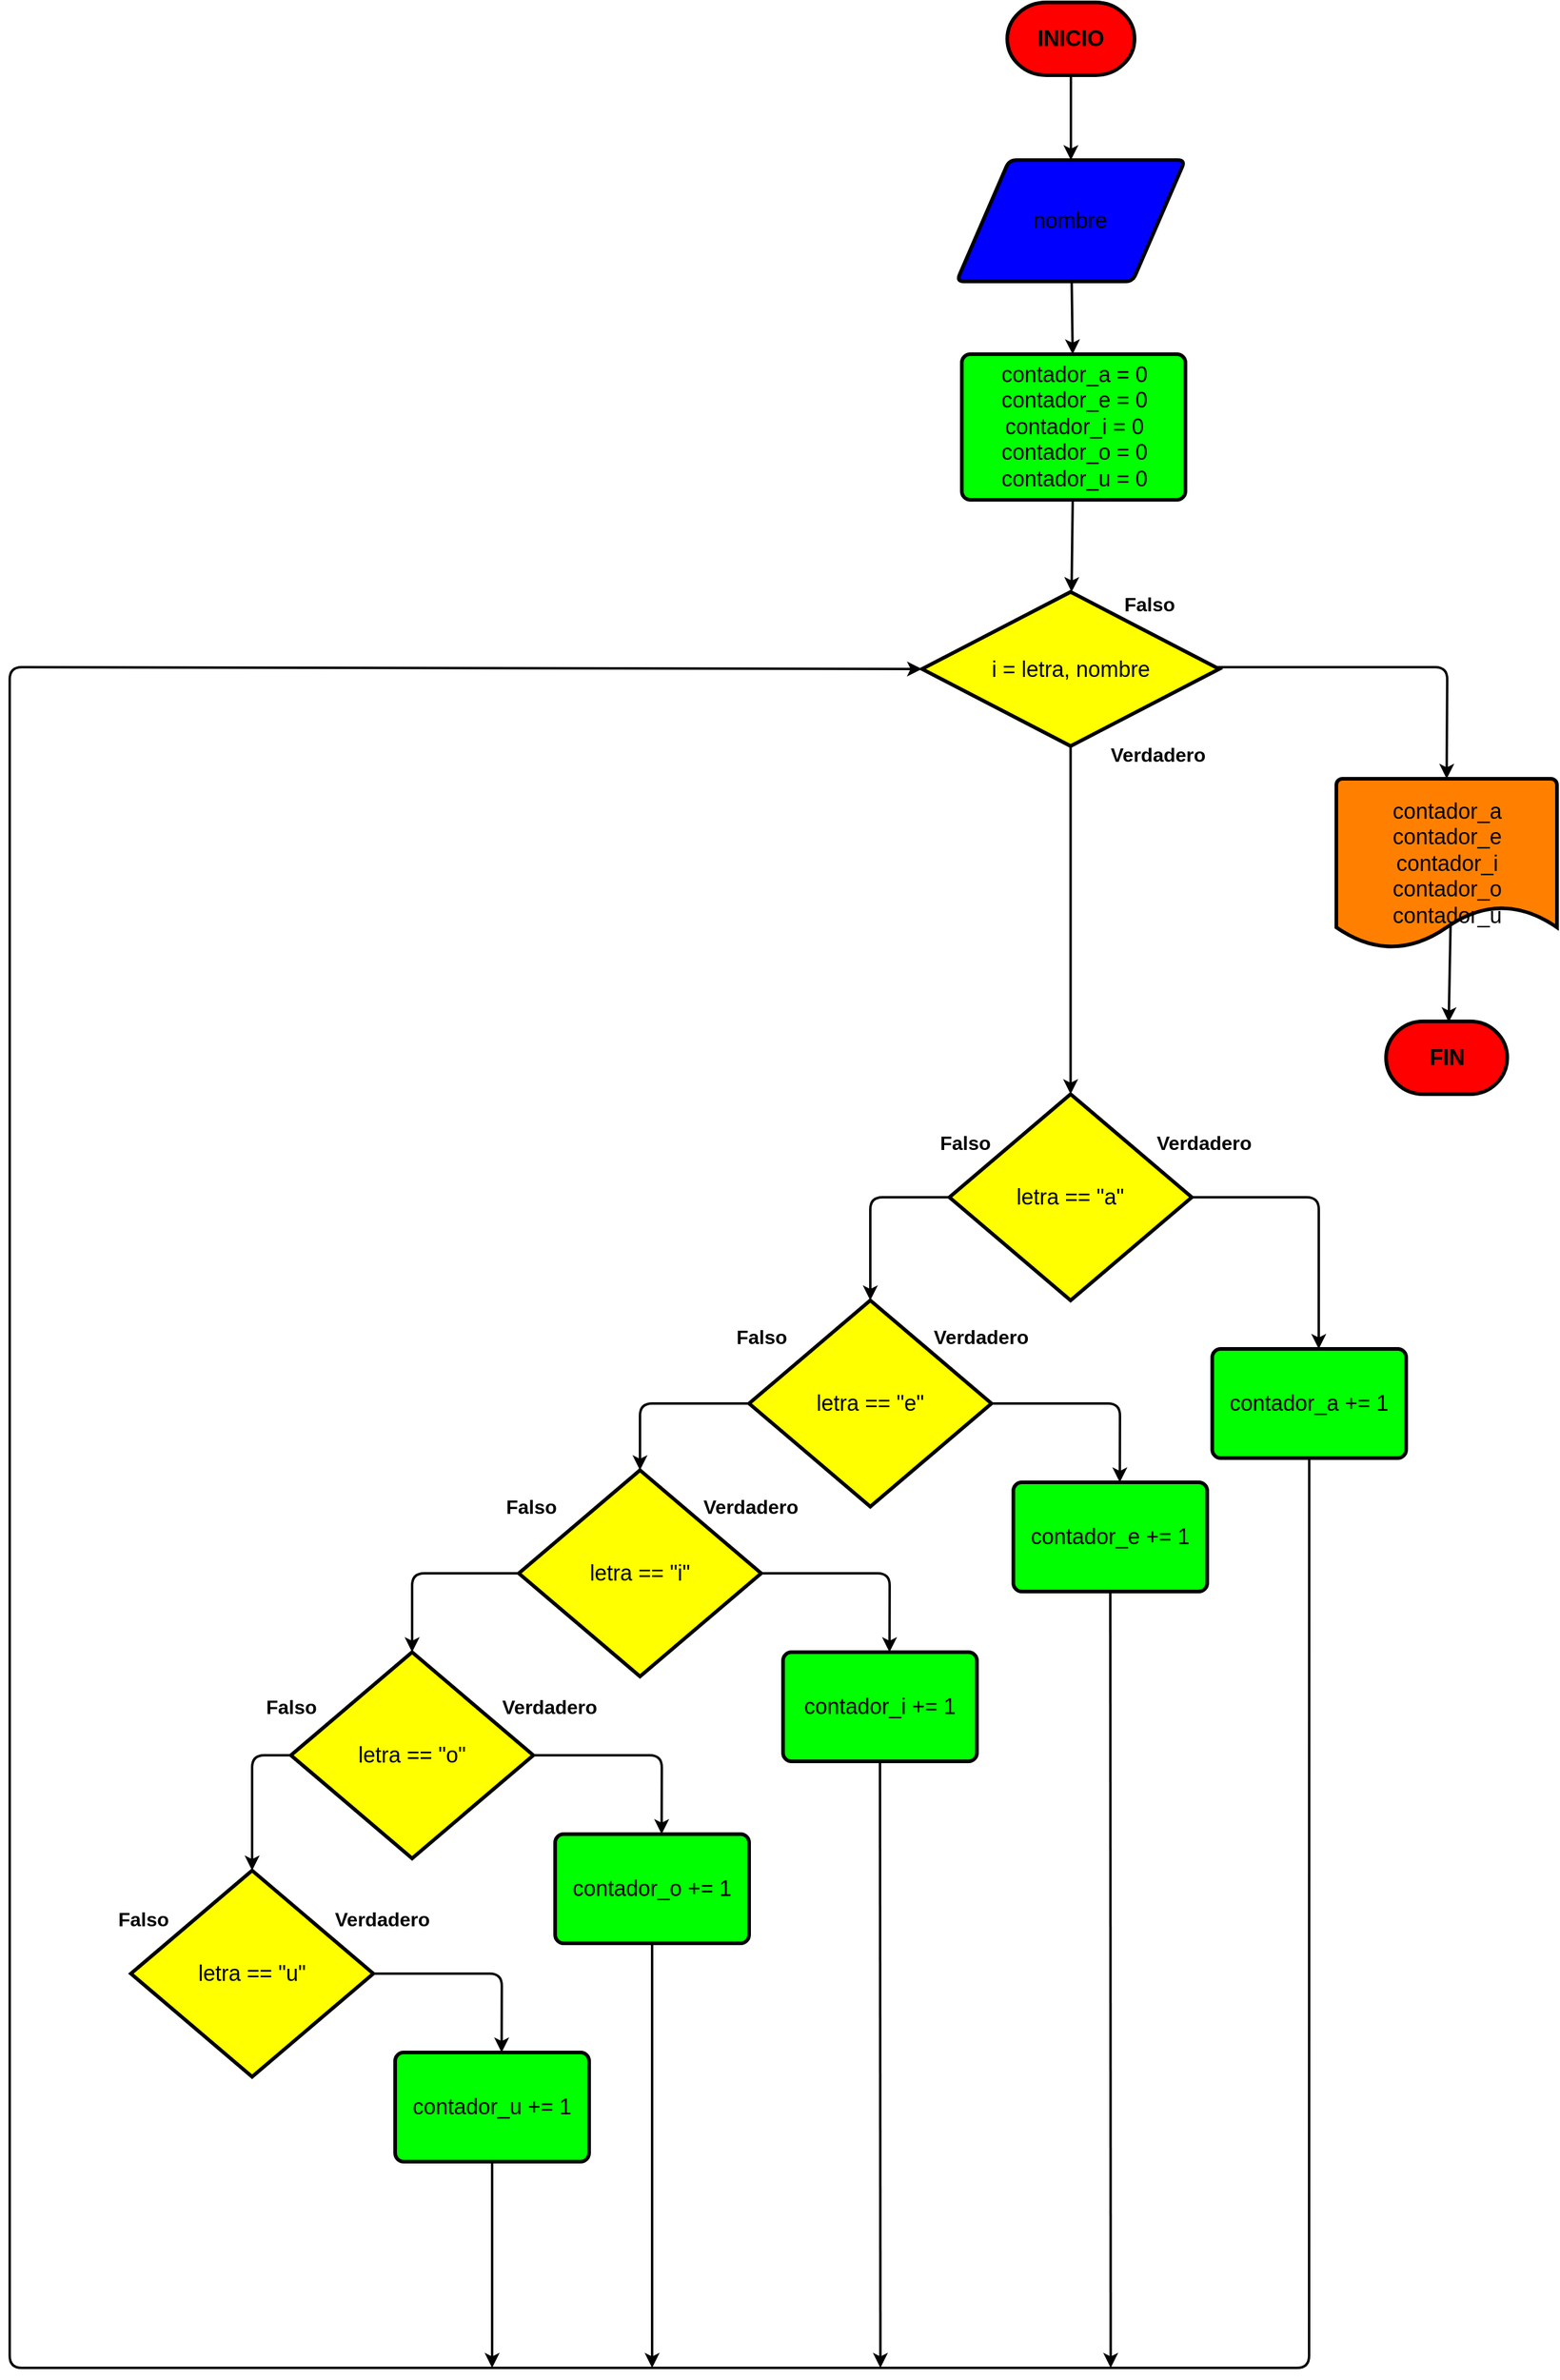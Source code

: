 <mxfile>
    <diagram id="hyXTzDfZUhhmsDUPOdG6" name="Page-1">
        <mxGraphModel dx="3012" dy="2536" grid="1" gridSize="10" guides="1" tooltips="1" connect="1" arrows="1" fold="1" page="1" pageScale="1" pageWidth="1400" pageHeight="1000" background="#FFFFFF" math="0" shadow="0">
            <root>
                <mxCell id="0"/>
                <mxCell id="1" parent="0"/>
                <mxCell id="138" value="" style="edgeStyle=none;html=1;strokeWidth=2;strokeColor=#000000;" parent="1" source="diSnjzynUhi2UMkX59iC-2" target="118" edge="1">
                    <mxGeometry relative="1" as="geometry"/>
                </mxCell>
                <mxCell id="diSnjzynUhi2UMkX59iC-2" value="&lt;font&gt;&lt;span style=&quot;font-size: 18px&quot;&gt;nombre&lt;/span&gt;&lt;br&gt;&lt;/font&gt;" style="shape=parallelogram;html=1;strokeWidth=3;perimeter=parallelogramPerimeter;whiteSpace=wrap;rounded=1;arcSize=12;size=0.23;fillColor=#0000FF;fontColor=#000000;strokeColor=#000000;" parent="1" vertex="1">
                    <mxGeometry x="840.25" y="140" width="188.49" height="100" as="geometry"/>
                </mxCell>
                <mxCell id="diSnjzynUhi2UMkX59iC-12" value="" style="edgeStyle=orthogonalEdgeStyle;rounded=0;orthogonalLoop=1;jettySize=auto;html=1;fontSize=18;strokeColor=#000000;strokeWidth=2;entryX=0.5;entryY=0;entryDx=0;entryDy=0;" parent="1" source="diSnjzynUhi2UMkX59iC-5" target="diSnjzynUhi2UMkX59iC-2" edge="1">
                    <mxGeometry relative="1" as="geometry"/>
                </mxCell>
                <mxCell id="diSnjzynUhi2UMkX59iC-5" value="INICIO" style="strokeWidth=3;html=1;shape=mxgraph.flowchart.terminator;whiteSpace=wrap;fontSize=18;fillColor=#FF0000;fontStyle=1;fontColor=#000000;strokeColor=#000000;" parent="1" vertex="1">
                    <mxGeometry x="882" y="10" width="105" height="60" as="geometry"/>
                </mxCell>
                <mxCell id="diSnjzynUhi2UMkX59iC-6" value="FIN" style="strokeWidth=3;html=1;shape=mxgraph.flowchart.terminator;whiteSpace=wrap;fontSize=18;fillColor=#FF0000;fontColor=#000000;strokeColor=#000000;fontStyle=1" parent="1" vertex="1">
                    <mxGeometry x="1194.5" y="850" width="100" height="60" as="geometry"/>
                </mxCell>
                <mxCell id="97" style="edgeStyle=none;html=1;exitX=0.5;exitY=1;exitDx=0;exitDy=0;exitPerimeter=0;strokeWidth=2;strokeColor=#000000;entryX=0.5;entryY=0;entryDx=0;entryDy=0;entryPerimeter=0;" parent="1" source="2" target="124" edge="1">
                    <mxGeometry relative="1" as="geometry">
                        <mxPoint x="934.5" y="720" as="targetPoint"/>
                    </mxGeometry>
                </mxCell>
                <mxCell id="110" style="edgeStyle=none;html=1;exitX=1;exitY=0.5;exitDx=0;exitDy=0;exitPerimeter=0;entryX=0.5;entryY=0;entryDx=0;entryDy=0;entryPerimeter=0;strokeWidth=2;strokeColor=#000000;" parent="1" target="diSnjzynUhi2UMkX59iC-7" edge="1">
                    <mxGeometry relative="1" as="geometry">
                        <Array as="points">
                            <mxPoint x="1185" y="558"/>
                            <mxPoint x="1245" y="558"/>
                        </Array>
                        <mxPoint x="1033.25" y="558" as="sourcePoint"/>
                        <mxPoint x="1378.5" y="623" as="targetPoint"/>
                    </mxGeometry>
                </mxCell>
                <mxCell id="2" value="&lt;div&gt;&lt;/div&gt;&lt;font face=&quot;helvetica&quot;&gt;&lt;span style=&quot;font-size: 18px&quot;&gt;i = letra, nombre&lt;/span&gt;&lt;/font&gt;" style="strokeWidth=3;html=1;shape=mxgraph.flowchart.decision;whiteSpace=wrap;fillColor=#FFFF00;fontColor=#000000;strokeColor=#000000;" parent="1" vertex="1">
                    <mxGeometry x="811.62" y="496" width="245.25" height="127" as="geometry"/>
                </mxCell>
                <mxCell id="11" value="&lt;b&gt;&lt;font style=&quot;font-size: 16px&quot;&gt;Falso&lt;/font&gt;&lt;/b&gt;" style="text;html=1;align=center;verticalAlign=middle;resizable=0;points=[];autosize=1;strokeColor=none;fillColor=none;fontColor=#000000;" parent="1" vertex="1">
                    <mxGeometry x="968.74" y="496" width="60" height="20" as="geometry"/>
                </mxCell>
                <mxCell id="12" value="&lt;b&gt;&lt;font style=&quot;font-size: 16px&quot;&gt;Verdadero&lt;/font&gt;&lt;/b&gt;" style="text;html=1;align=center;verticalAlign=middle;resizable=0;points=[];autosize=1;strokeColor=none;fillColor=none;fontSize=16;fontColor=#000000;" parent="1" vertex="1">
                    <mxGeometry x="961.12" y="620" width="90" height="20" as="geometry"/>
                </mxCell>
                <mxCell id="103" value="" style="edgeStyle=none;html=1;strokeColor=#000000;strokeWidth=2;exitX=0.518;exitY=0.84;exitDx=0;exitDy=0;exitPerimeter=0;entryX=0.517;entryY=0.011;entryDx=0;entryDy=0;entryPerimeter=0;" parent="1" source="diSnjzynUhi2UMkX59iC-7" target="diSnjzynUhi2UMkX59iC-6" edge="1">
                    <mxGeometry relative="1" as="geometry"/>
                </mxCell>
                <mxCell id="diSnjzynUhi2UMkX59iC-7" value="&lt;div&gt;contador_a&lt;/div&gt;&lt;div&gt;contador_e&lt;/div&gt;&lt;div&gt;contador_i&lt;/div&gt;&lt;div&gt;contador_o&lt;/div&gt;&lt;div&gt;contador_u&lt;/div&gt;" style="strokeWidth=3;html=1;shape=mxgraph.flowchart.document2;whiteSpace=wrap;size=0.25;fontSize=18;fillColor=#FF8000;fontColor=#000000;strokeColor=#000000;" parent="1" vertex="1">
                    <mxGeometry x="1153.5" y="650" width="182" height="140" as="geometry"/>
                </mxCell>
                <mxCell id="142" value="" style="edgeStyle=none;html=1;strokeColor=#000000;strokeWidth=2;" parent="1" source="118" target="2" edge="1">
                    <mxGeometry relative="1" as="geometry"/>
                </mxCell>
                <mxCell id="118" value="&lt;font style=&quot;font-size: 18px&quot;&gt;&lt;div&gt;contador_a = 0&lt;/div&gt;&lt;div&gt;contador_e = 0&lt;/div&gt;&lt;div&gt;contador_i = 0&lt;/div&gt;&lt;div&gt;contador_o = 0&lt;/div&gt;&lt;div&gt;contador_u = 0&lt;/div&gt;&lt;/font&gt;" style="rounded=1;whiteSpace=wrap;html=1;absoluteArcSize=1;arcSize=14;strokeWidth=3;fillColor=#00FF00;fontColor=#000000;strokeColor=#000000;" parent="1" vertex="1">
                    <mxGeometry x="844.5" y="300" width="184.5" height="120" as="geometry"/>
                </mxCell>
                <mxCell id="126" style="edgeStyle=none;html=1;exitX=1;exitY=0.5;exitDx=0;exitDy=0;exitPerimeter=0;strokeColor=#000000;strokeWidth=2;entryX=0.549;entryY=0;entryDx=0;entryDy=0;entryPerimeter=0;" parent="1" source="124" target="127" edge="1">
                    <mxGeometry relative="1" as="geometry">
                        <mxPoint x="1129" y="1148" as="targetPoint"/>
                        <Array as="points">
                            <mxPoint x="1139" y="995"/>
                        </Array>
                    </mxGeometry>
                </mxCell>
                <mxCell id="140" style="edgeStyle=none;html=1;exitX=0;exitY=0.5;exitDx=0;exitDy=0;exitPerimeter=0;strokeColor=#000000;strokeWidth=2;entryX=0.5;entryY=0;entryDx=0;entryDy=0;entryPerimeter=0;" parent="1" source="124" target="144" edge="1">
                    <mxGeometry relative="1" as="geometry">
                        <Array as="points">
                            <mxPoint x="769" y="995"/>
                            <mxPoint x="769" y="1080"/>
                        </Array>
                        <mxPoint x="769" y="1120" as="targetPoint"/>
                    </mxGeometry>
                </mxCell>
                <mxCell id="124" value="&lt;div&gt;&lt;/div&gt;&lt;font face=&quot;helvetica&quot;&gt;&lt;span style=&quot;font-size: 18px&quot;&gt;letra == &quot;a&quot;&lt;/span&gt;&lt;/font&gt;" style="strokeWidth=3;html=1;shape=mxgraph.flowchart.decision;whiteSpace=wrap;fillColor=#FFFF00;fontColor=#000000;strokeColor=#000000;" parent="1" vertex="1">
                    <mxGeometry x="834.25" y="910" width="200" height="170" as="geometry"/>
                </mxCell>
                <mxCell id="171" style="edgeStyle=none;html=1;exitX=0.5;exitY=1;exitDx=0;exitDy=0;strokeWidth=2;strokeColor=#000000;entryX=0;entryY=0.5;entryDx=0;entryDy=0;entryPerimeter=0;" edge="1" parent="1" source="127" target="2">
                    <mxGeometry relative="1" as="geometry">
                        <mxPoint x="59" y="1600" as="targetPoint"/>
                        <Array as="points">
                            <mxPoint x="1131" y="1960"/>
                            <mxPoint x="59" y="1960"/>
                            <mxPoint x="59" y="558"/>
                        </Array>
                    </mxGeometry>
                </mxCell>
                <mxCell id="127" value="&lt;font style=&quot;font-size: 18px&quot;&gt;&lt;div&gt;contador_a += 1&lt;/div&gt;&lt;/font&gt;" style="rounded=1;whiteSpace=wrap;html=1;absoluteArcSize=1;arcSize=14;strokeWidth=3;fillColor=#00FF00;fontColor=#000000;strokeColor=#000000;" parent="1" vertex="1">
                    <mxGeometry x="1051.12" y="1120" width="160" height="90" as="geometry"/>
                </mxCell>
                <mxCell id="134" value="&lt;b&gt;&lt;font style=&quot;font-size: 16px&quot;&gt;Falso&lt;/font&gt;&lt;/b&gt;" style="text;html=1;align=center;verticalAlign=middle;resizable=0;points=[];autosize=1;strokeColor=none;fillColor=none;fontColor=#000000;" parent="1" vertex="1">
                    <mxGeometry x="817.38" y="940" width="60" height="20" as="geometry"/>
                </mxCell>
                <mxCell id="135" value="&lt;b&gt;&lt;font style=&quot;font-size: 16px&quot;&gt;Verdadero&lt;/font&gt;&lt;/b&gt;" style="text;html=1;align=center;verticalAlign=middle;resizable=0;points=[];autosize=1;strokeColor=none;fillColor=none;fontSize=16;fontColor=#000000;" parent="1" vertex="1">
                    <mxGeometry x="999.26" y="940" width="90" height="20" as="geometry"/>
                </mxCell>
                <mxCell id="143" style="edgeStyle=none;html=1;exitX=1;exitY=0.5;exitDx=0;exitDy=0;exitPerimeter=0;strokeColor=#000000;strokeWidth=2;entryX=0.549;entryY=0;entryDx=0;entryDy=0;entryPerimeter=0;" parent="1" source="144" target="145" edge="1">
                    <mxGeometry relative="1" as="geometry">
                        <mxPoint x="964.88" y="1368" as="targetPoint"/>
                        <Array as="points">
                            <mxPoint x="975" y="1165"/>
                        </Array>
                    </mxGeometry>
                </mxCell>
                <mxCell id="170" style="edgeStyle=none;html=1;exitX=0;exitY=0.5;exitDx=0;exitDy=0;exitPerimeter=0;entryX=0.5;entryY=0;entryDx=0;entryDy=0;entryPerimeter=0;strokeColor=#000000;strokeWidth=2;" parent="1" source="144" target="156" edge="1">
                    <mxGeometry relative="1" as="geometry">
                        <Array as="points">
                            <mxPoint x="579" y="1165"/>
                        </Array>
                    </mxGeometry>
                </mxCell>
                <mxCell id="144" value="&lt;div&gt;&lt;/div&gt;&lt;font face=&quot;helvetica&quot;&gt;&lt;span style=&quot;font-size: 18px&quot;&gt;letra == &quot;e&quot;&lt;/span&gt;&lt;/font&gt;" style="strokeWidth=3;html=1;shape=mxgraph.flowchart.decision;whiteSpace=wrap;fillColor=#FFFF00;fontColor=#000000;strokeColor=#000000;" parent="1" vertex="1">
                    <mxGeometry x="669" y="1080" width="200" height="170" as="geometry"/>
                </mxCell>
                <mxCell id="172" style="edgeStyle=none;html=1;exitX=0.5;exitY=1;exitDx=0;exitDy=0;strokeColor=#000000;strokeWidth=2;" edge="1" parent="1" source="145">
                    <mxGeometry relative="1" as="geometry">
                        <mxPoint x="967.333" y="1960" as="targetPoint"/>
                    </mxGeometry>
                </mxCell>
                <mxCell id="145" value="&lt;font style=&quot;font-size: 18px&quot;&gt;&lt;div&gt;contador_e += 1&lt;/div&gt;&lt;/font&gt;" style="rounded=1;whiteSpace=wrap;html=1;absoluteArcSize=1;arcSize=14;strokeWidth=3;fillColor=#00FF00;fontColor=#000000;strokeColor=#000000;" parent="1" vertex="1">
                    <mxGeometry x="887.0" y="1230" width="160" height="90" as="geometry"/>
                </mxCell>
                <mxCell id="155" style="edgeStyle=none;html=1;exitX=1;exitY=0.5;exitDx=0;exitDy=0;exitPerimeter=0;strokeColor=#000000;strokeWidth=2;entryX=0.549;entryY=0;entryDx=0;entryDy=0;entryPerimeter=0;" parent="1" source="156" target="157" edge="1">
                    <mxGeometry relative="1" as="geometry">
                        <mxPoint x="774.88" y="1508" as="targetPoint"/>
                        <Array as="points">
                            <mxPoint x="785" y="1305"/>
                        </Array>
                    </mxGeometry>
                </mxCell>
                <mxCell id="167" style="edgeStyle=none;html=1;exitX=0;exitY=0.5;exitDx=0;exitDy=0;exitPerimeter=0;entryX=0.5;entryY=0;entryDx=0;entryDy=0;entryPerimeter=0;strokeWidth=2;strokeColor=#000000;" parent="1" source="156" target="159" edge="1">
                    <mxGeometry relative="1" as="geometry">
                        <Array as="points">
                            <mxPoint x="391" y="1305"/>
                        </Array>
                    </mxGeometry>
                </mxCell>
                <mxCell id="156" value="&lt;div&gt;&lt;/div&gt;&lt;font face=&quot;helvetica&quot;&gt;&lt;span style=&quot;font-size: 18px&quot;&gt;letra == &quot;i&quot;&lt;/span&gt;&lt;/font&gt;" style="strokeWidth=3;html=1;shape=mxgraph.flowchart.decision;whiteSpace=wrap;fillColor=#FFFF00;fontColor=#000000;strokeColor=#000000;" parent="1" vertex="1">
                    <mxGeometry x="479" y="1220" width="200" height="170" as="geometry"/>
                </mxCell>
                <mxCell id="173" style="edgeStyle=none;html=1;exitX=0.5;exitY=1;exitDx=0;exitDy=0;strokeColor=#000000;strokeWidth=2;" edge="1" parent="1" source="157">
                    <mxGeometry relative="1" as="geometry">
                        <mxPoint x="777.333" y="1960" as="targetPoint"/>
                    </mxGeometry>
                </mxCell>
                <mxCell id="157" value="&lt;font style=&quot;font-size: 18px&quot;&gt;&lt;div&gt;contador_i += 1&lt;/div&gt;&lt;/font&gt;" style="rounded=1;whiteSpace=wrap;html=1;absoluteArcSize=1;arcSize=14;strokeWidth=3;fillColor=#00FF00;fontColor=#000000;strokeColor=#000000;" parent="1" vertex="1">
                    <mxGeometry x="697.0" y="1370" width="160" height="90" as="geometry"/>
                </mxCell>
                <mxCell id="158" style="edgeStyle=none;html=1;exitX=1;exitY=0.5;exitDx=0;exitDy=0;exitPerimeter=0;strokeColor=#000000;strokeWidth=2;entryX=0.549;entryY=0;entryDx=0;entryDy=0;entryPerimeter=0;" parent="1" source="159" target="160" edge="1">
                    <mxGeometry relative="1" as="geometry">
                        <mxPoint x="586.88" y="1658" as="targetPoint"/>
                        <Array as="points">
                            <mxPoint x="597" y="1455"/>
                        </Array>
                    </mxGeometry>
                </mxCell>
                <mxCell id="168" style="edgeStyle=none;html=1;exitX=0;exitY=0.5;exitDx=0;exitDy=0;exitPerimeter=0;entryX=0.5;entryY=0;entryDx=0;entryDy=0;entryPerimeter=0;strokeColor=#000000;strokeWidth=2;" parent="1" source="159" target="162" edge="1">
                    <mxGeometry relative="1" as="geometry">
                        <Array as="points">
                            <mxPoint x="259" y="1455"/>
                        </Array>
                    </mxGeometry>
                </mxCell>
                <mxCell id="159" value="&lt;div&gt;&lt;/div&gt;&lt;font face=&quot;helvetica&quot;&gt;&lt;span style=&quot;font-size: 18px&quot;&gt;letra == &quot;o&quot;&lt;/span&gt;&lt;/font&gt;" style="strokeWidth=3;html=1;shape=mxgraph.flowchart.decision;whiteSpace=wrap;fillColor=#FFFF00;fontColor=#000000;strokeColor=#000000;" parent="1" vertex="1">
                    <mxGeometry x="291" y="1370" width="200" height="170" as="geometry"/>
                </mxCell>
                <mxCell id="174" style="edgeStyle=none;html=1;exitX=0.5;exitY=1;exitDx=0;exitDy=0;strokeColor=#000000;strokeWidth=2;" edge="1" parent="1" source="160">
                    <mxGeometry relative="1" as="geometry">
                        <mxPoint x="589" y="1960" as="targetPoint"/>
                    </mxGeometry>
                </mxCell>
                <mxCell id="160" value="&lt;font style=&quot;font-size: 18px&quot;&gt;&lt;div&gt;contador_o += 1&lt;/div&gt;&lt;/font&gt;" style="rounded=1;whiteSpace=wrap;html=1;absoluteArcSize=1;arcSize=14;strokeWidth=3;fillColor=#00FF00;fontColor=#000000;strokeColor=#000000;" parent="1" vertex="1">
                    <mxGeometry x="509.0" y="1520" width="160" height="90" as="geometry"/>
                </mxCell>
                <mxCell id="161" style="edgeStyle=none;html=1;exitX=1;exitY=0.5;exitDx=0;exitDy=0;exitPerimeter=0;strokeColor=#000000;strokeWidth=2;entryX=0.549;entryY=0;entryDx=0;entryDy=0;entryPerimeter=0;" parent="1" source="162" target="163" edge="1">
                    <mxGeometry relative="1" as="geometry">
                        <mxPoint x="454.88" y="1838" as="targetPoint"/>
                        <Array as="points">
                            <mxPoint x="465" y="1635"/>
                        </Array>
                    </mxGeometry>
                </mxCell>
                <mxCell id="162" value="&lt;div&gt;&lt;/div&gt;&lt;font face=&quot;helvetica&quot;&gt;&lt;span style=&quot;font-size: 18px&quot;&gt;letra == &quot;u&quot;&lt;/span&gt;&lt;/font&gt;" style="strokeWidth=3;html=1;shape=mxgraph.flowchart.decision;whiteSpace=wrap;fillColor=#FFFF00;fontColor=#000000;strokeColor=#000000;" parent="1" vertex="1">
                    <mxGeometry x="159" y="1550" width="200" height="170" as="geometry"/>
                </mxCell>
                <mxCell id="175" style="edgeStyle=none;html=1;exitX=0.5;exitY=1;exitDx=0;exitDy=0;strokeColor=#000000;strokeWidth=2;" edge="1" parent="1" source="163">
                    <mxGeometry relative="1" as="geometry">
                        <mxPoint x="457" y="1960" as="targetPoint"/>
                    </mxGeometry>
                </mxCell>
                <mxCell id="163" value="&lt;font style=&quot;font-size: 18px&quot;&gt;&lt;div&gt;contador_u += 1&lt;/div&gt;&lt;/font&gt;" style="rounded=1;whiteSpace=wrap;html=1;absoluteArcSize=1;arcSize=14;strokeWidth=3;fillColor=#00FF00;fontColor=#000000;strokeColor=#000000;" parent="1" vertex="1">
                    <mxGeometry x="377.0" y="1700" width="160" height="90" as="geometry"/>
                </mxCell>
                <mxCell id="176" value="&lt;b&gt;&lt;font style=&quot;font-size: 16px&quot;&gt;Falso&lt;/font&gt;&lt;/b&gt;" style="text;html=1;align=center;verticalAlign=middle;resizable=0;points=[];autosize=1;strokeColor=none;fillColor=none;fontColor=#000000;" vertex="1" parent="1">
                    <mxGeometry x="649" y="1100" width="60" height="20" as="geometry"/>
                </mxCell>
                <mxCell id="177" value="&lt;b&gt;&lt;font style=&quot;font-size: 16px&quot;&gt;Verdadero&lt;/font&gt;&lt;/b&gt;" style="text;html=1;align=center;verticalAlign=middle;resizable=0;points=[];autosize=1;strokeColor=none;fillColor=none;fontSize=16;fontColor=#000000;" vertex="1" parent="1">
                    <mxGeometry x="814.88" y="1100" width="90" height="20" as="geometry"/>
                </mxCell>
                <mxCell id="178" value="&lt;b&gt;&lt;font style=&quot;font-size: 16px&quot;&gt;Falso&lt;/font&gt;&lt;/b&gt;" style="text;html=1;align=center;verticalAlign=middle;resizable=0;points=[];autosize=1;strokeColor=none;fillColor=none;fontColor=#000000;" vertex="1" parent="1">
                    <mxGeometry x="459" y="1240" width="60" height="20" as="geometry"/>
                </mxCell>
                <mxCell id="179" value="&lt;b&gt;&lt;font style=&quot;font-size: 16px&quot;&gt;Verdadero&lt;/font&gt;&lt;/b&gt;" style="text;html=1;align=center;verticalAlign=middle;resizable=0;points=[];autosize=1;strokeColor=none;fillColor=none;fontSize=16;fontColor=#000000;" vertex="1" parent="1">
                    <mxGeometry x="624.94" y="1240" width="90" height="20" as="geometry"/>
                </mxCell>
                <mxCell id="180" value="&lt;b&gt;&lt;font style=&quot;font-size: 16px&quot;&gt;Falso&lt;/font&gt;&lt;/b&gt;" style="text;html=1;align=center;verticalAlign=middle;resizable=0;points=[];autosize=1;strokeColor=none;fillColor=none;fontColor=#000000;" vertex="1" parent="1">
                    <mxGeometry x="260.88" y="1405" width="60" height="20" as="geometry"/>
                </mxCell>
                <mxCell id="181" value="&lt;b&gt;&lt;font style=&quot;font-size: 16px&quot;&gt;Verdadero&lt;/font&gt;&lt;/b&gt;" style="text;html=1;align=center;verticalAlign=middle;resizable=0;points=[];autosize=1;strokeColor=none;fillColor=none;fontSize=16;fontColor=#000000;" vertex="1" parent="1">
                    <mxGeometry x="459.0" y="1405" width="90" height="20" as="geometry"/>
                </mxCell>
                <mxCell id="182" value="&lt;b&gt;&lt;font style=&quot;font-size: 16px&quot;&gt;Falso&lt;/font&gt;&lt;/b&gt;" style="text;html=1;align=center;verticalAlign=middle;resizable=0;points=[];autosize=1;strokeColor=none;fillColor=none;fontColor=#000000;" vertex="1" parent="1">
                    <mxGeometry x="139" y="1580" width="60" height="20" as="geometry"/>
                </mxCell>
                <mxCell id="183" value="&lt;b&gt;&lt;font style=&quot;font-size: 16px&quot;&gt;Verdadero&lt;/font&gt;&lt;/b&gt;" style="text;html=1;align=center;verticalAlign=middle;resizable=0;points=[];autosize=1;strokeColor=none;fillColor=none;fontSize=16;fontColor=#000000;" vertex="1" parent="1">
                    <mxGeometry x="320.88" y="1580" width="90" height="20" as="geometry"/>
                </mxCell>
            </root>
        </mxGraphModel>
    </diagram>
</mxfile>